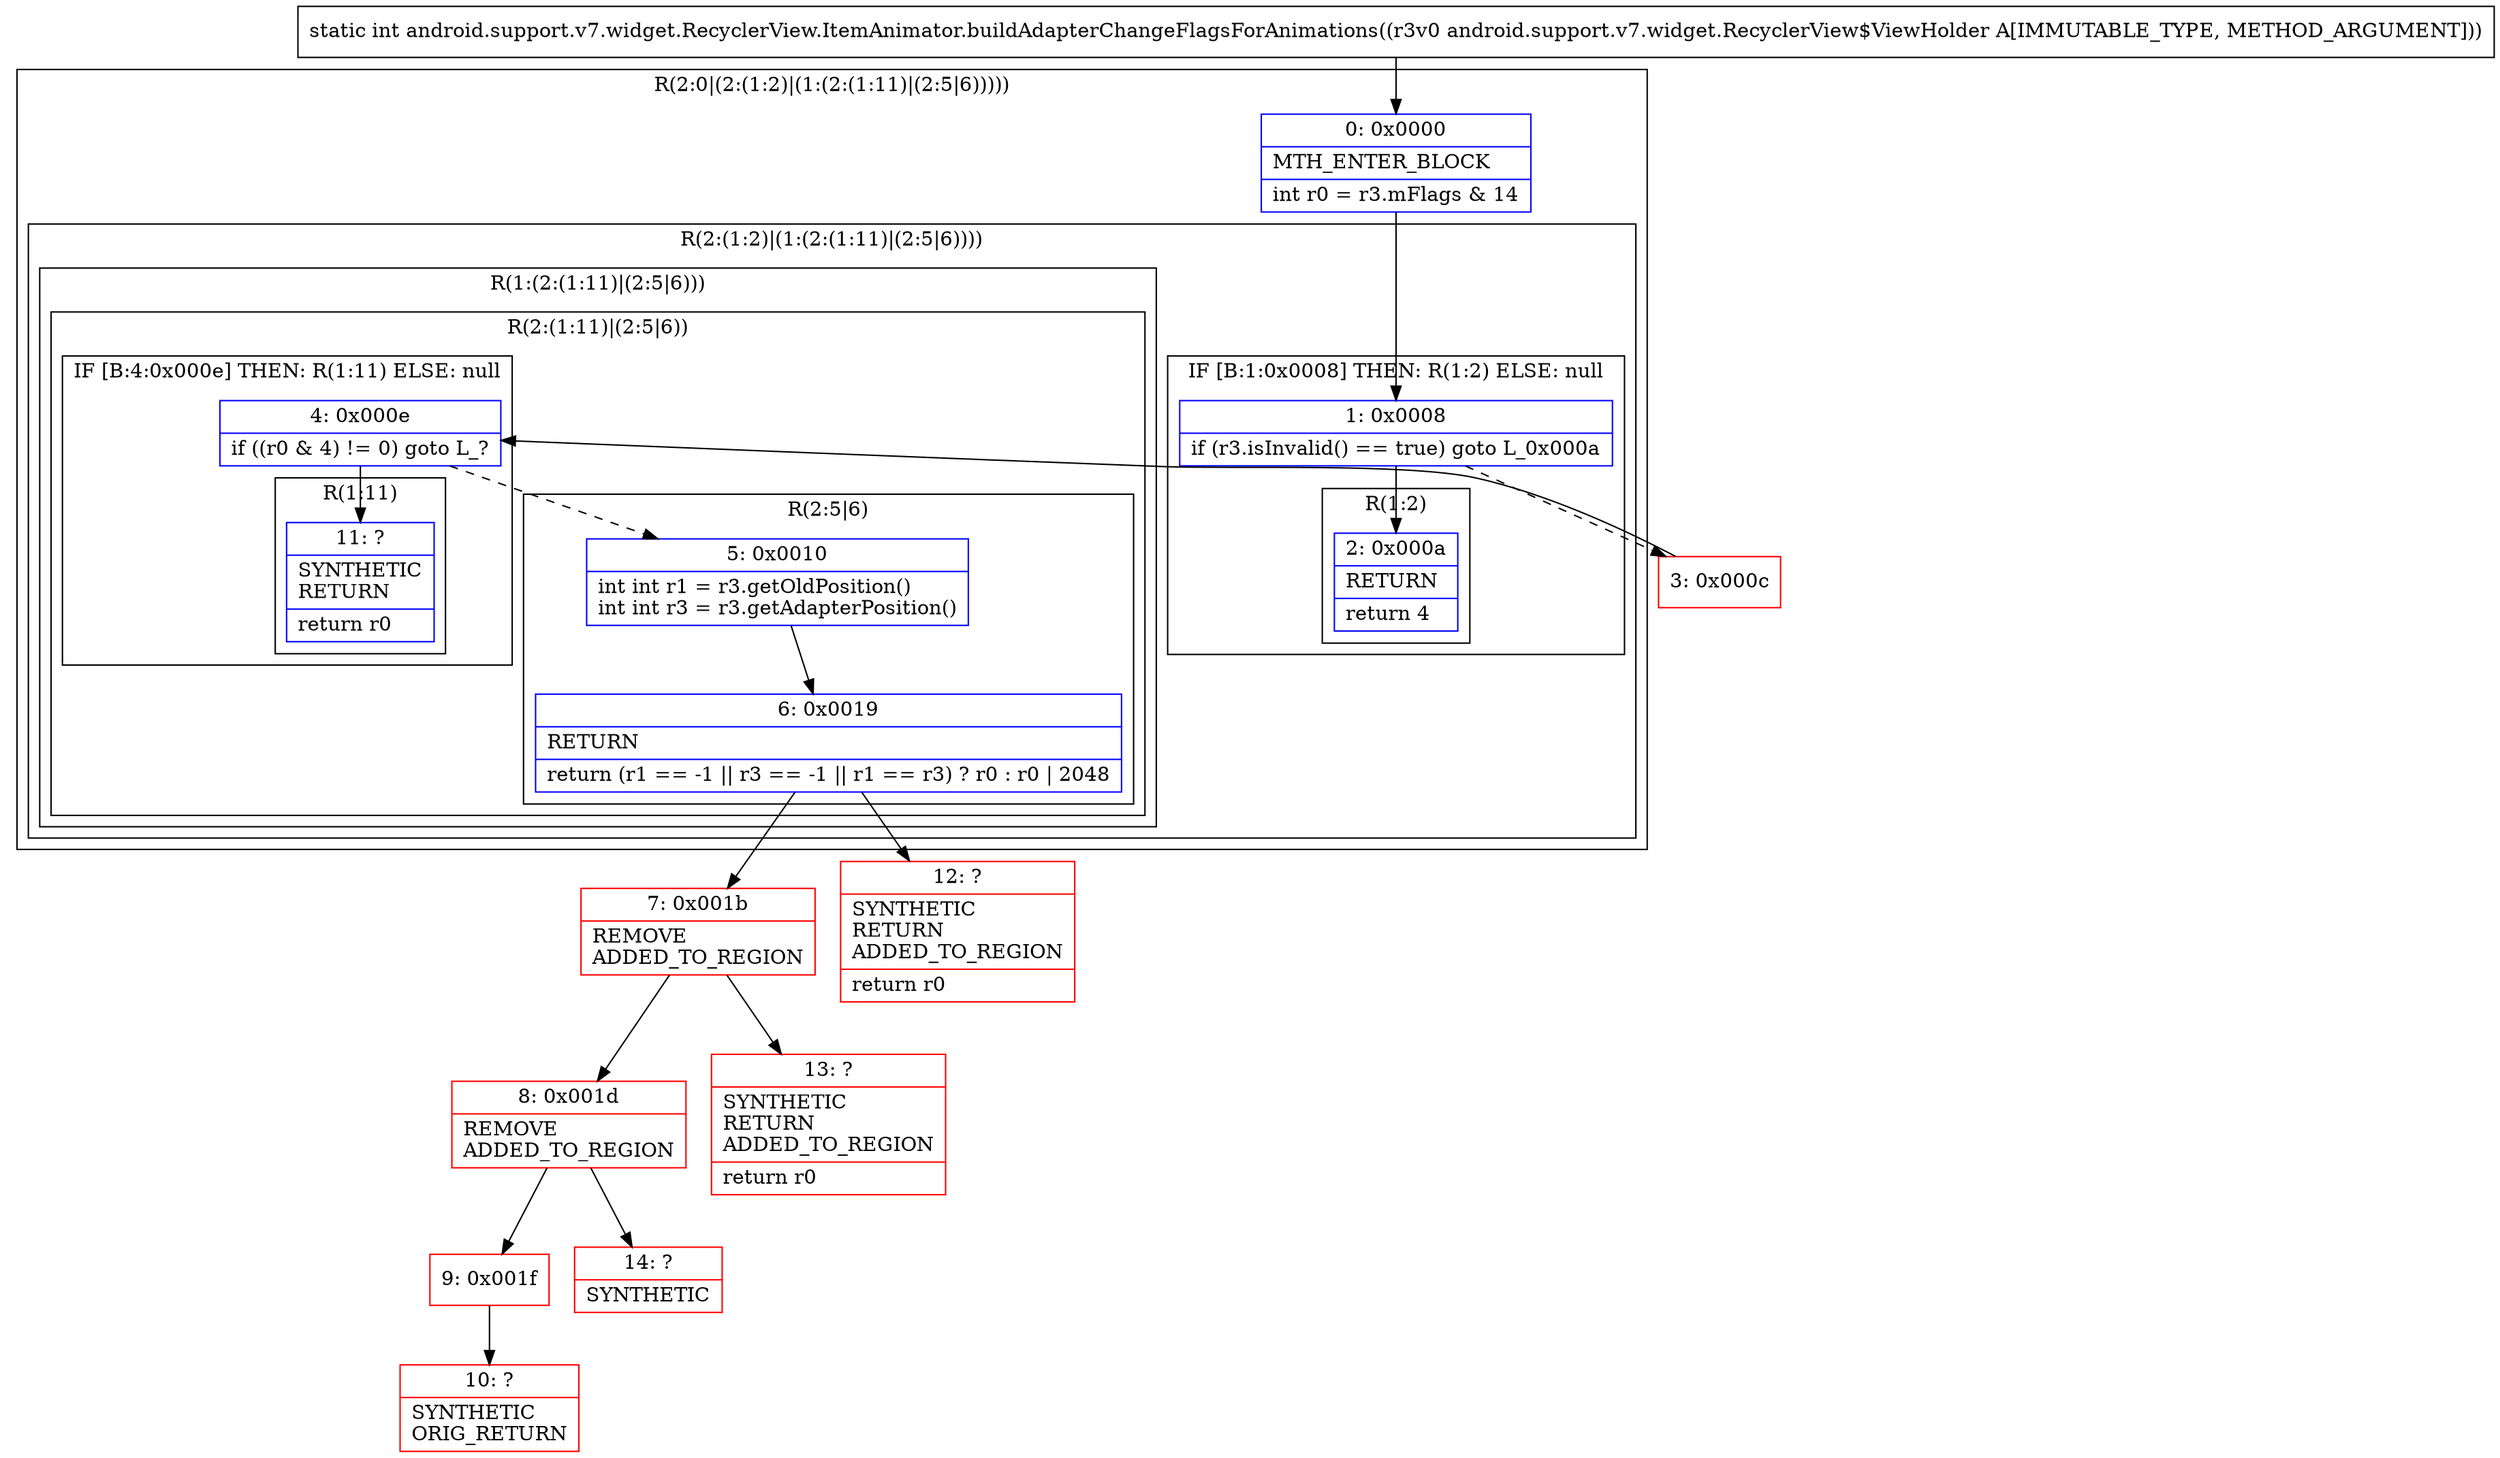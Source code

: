 digraph "CFG forandroid.support.v7.widget.RecyclerView.ItemAnimator.buildAdapterChangeFlagsForAnimations(Landroid\/support\/v7\/widget\/RecyclerView$ViewHolder;)I" {
subgraph cluster_Region_1565747442 {
label = "R(2:0|(2:(1:2)|(1:(2:(1:11)|(2:5|6)))))";
node [shape=record,color=blue];
Node_0 [shape=record,label="{0\:\ 0x0000|MTH_ENTER_BLOCK\l|int r0 = r3.mFlags & 14\l}"];
subgraph cluster_Region_304898790 {
label = "R(2:(1:2)|(1:(2:(1:11)|(2:5|6))))";
node [shape=record,color=blue];
subgraph cluster_IfRegion_1780569379 {
label = "IF [B:1:0x0008] THEN: R(1:2) ELSE: null";
node [shape=record,color=blue];
Node_1 [shape=record,label="{1\:\ 0x0008|if (r3.isInvalid() == true) goto L_0x000a\l}"];
subgraph cluster_Region_252257552 {
label = "R(1:2)";
node [shape=record,color=blue];
Node_2 [shape=record,label="{2\:\ 0x000a|RETURN\l|return 4\l}"];
}
}
subgraph cluster_Region_1194668693 {
label = "R(1:(2:(1:11)|(2:5|6)))";
node [shape=record,color=blue];
subgraph cluster_Region_914314183 {
label = "R(2:(1:11)|(2:5|6))";
node [shape=record,color=blue];
subgraph cluster_IfRegion_918404402 {
label = "IF [B:4:0x000e] THEN: R(1:11) ELSE: null";
node [shape=record,color=blue];
Node_4 [shape=record,label="{4\:\ 0x000e|if ((r0 & 4) != 0) goto L_?\l}"];
subgraph cluster_Region_1819615479 {
label = "R(1:11)";
node [shape=record,color=blue];
Node_11 [shape=record,label="{11\:\ ?|SYNTHETIC\lRETURN\l|return r0\l}"];
}
}
subgraph cluster_Region_1026068445 {
label = "R(2:5|6)";
node [shape=record,color=blue];
Node_5 [shape=record,label="{5\:\ 0x0010|int int r1 = r3.getOldPosition()\lint int r3 = r3.getAdapterPosition()\l}"];
Node_6 [shape=record,label="{6\:\ 0x0019|RETURN\l|return (r1 == \-1 \|\| r3 == \-1 \|\| r1 == r3) ? r0 : r0 \| 2048\l}"];
}
}
}
}
}
Node_3 [shape=record,color=red,label="{3\:\ 0x000c}"];
Node_7 [shape=record,color=red,label="{7\:\ 0x001b|REMOVE\lADDED_TO_REGION\l}"];
Node_8 [shape=record,color=red,label="{8\:\ 0x001d|REMOVE\lADDED_TO_REGION\l}"];
Node_9 [shape=record,color=red,label="{9\:\ 0x001f}"];
Node_10 [shape=record,color=red,label="{10\:\ ?|SYNTHETIC\lORIG_RETURN\l}"];
Node_12 [shape=record,color=red,label="{12\:\ ?|SYNTHETIC\lRETURN\lADDED_TO_REGION\l|return r0\l}"];
Node_13 [shape=record,color=red,label="{13\:\ ?|SYNTHETIC\lRETURN\lADDED_TO_REGION\l|return r0\l}"];
Node_14 [shape=record,color=red,label="{14\:\ ?|SYNTHETIC\l}"];
MethodNode[shape=record,label="{static int android.support.v7.widget.RecyclerView.ItemAnimator.buildAdapterChangeFlagsForAnimations((r3v0 android.support.v7.widget.RecyclerView$ViewHolder A[IMMUTABLE_TYPE, METHOD_ARGUMENT])) }"];
MethodNode -> Node_0;
Node_0 -> Node_1;
Node_1 -> Node_2;
Node_1 -> Node_3[style=dashed];
Node_4 -> Node_5[style=dashed];
Node_4 -> Node_11;
Node_5 -> Node_6;
Node_6 -> Node_7;
Node_6 -> Node_12;
Node_3 -> Node_4;
Node_7 -> Node_8;
Node_7 -> Node_13;
Node_8 -> Node_9;
Node_8 -> Node_14;
Node_9 -> Node_10;
}

